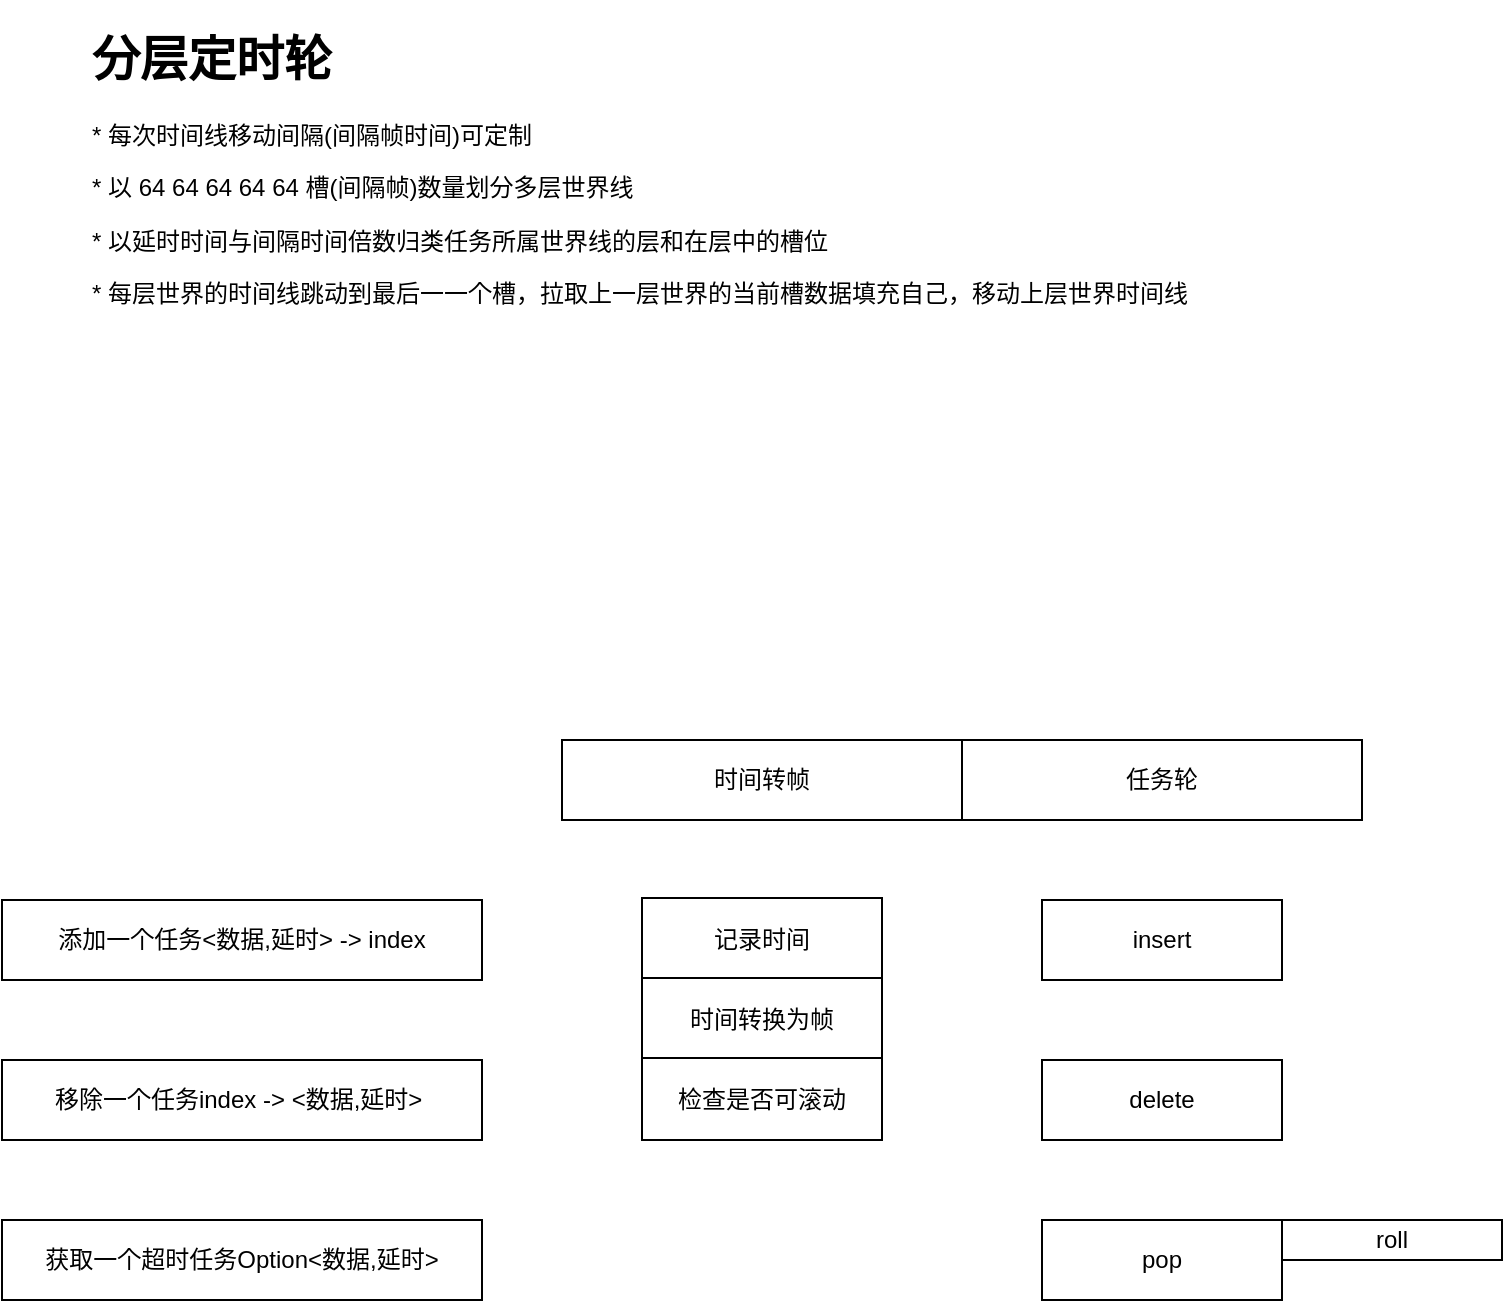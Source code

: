 <mxfile version="12.2.4" pages="1"><diagram id="FmGkFMdjewuie3Zo3TDY" name="Page-1"><mxGraphModel dx="1298" dy="973" grid="1" gridSize="10" guides="1" tooltips="1" connect="1" arrows="1" fold="1" page="1" pageScale="1" pageWidth="850" pageHeight="1100" math="0" shadow="0"><root><mxCell id="0"/><mxCell id="1" parent="0"/><mxCell id="2" value="&lt;h1&gt;分层定时轮&lt;/h1&gt;&lt;p&gt;* 每次时间线移动间隔(间隔帧时间)可定制&lt;/p&gt;&lt;p&gt;* 以 64 64 64 64 64 槽(间隔帧)数量划分多层世界线&lt;/p&gt;&lt;p&gt;* 以延时时间与间隔时间倍数归类任务所属世界线的层和在层中的槽位&lt;/p&gt;&lt;p&gt;* 每层世界的时间线跳动到最后一一个槽，拉取上一层世界的当前槽数据填充自己，移动上层世界时间线&lt;/p&gt;" style="text;html=1;strokeColor=none;fillColor=none;spacing=5;spacingTop=-20;whiteSpace=wrap;overflow=hidden;rounded=0;" parent="1" vertex="1"><mxGeometry x="80" y="80" width="680" height="170" as="geometry"/></mxCell><mxCell id="3" value="时间转帧" style="rounded=0;whiteSpace=wrap;html=1;" parent="1" vertex="1"><mxGeometry x="320" y="440" width="200" height="40" as="geometry"/></mxCell><mxCell id="4" value="任务轮" style="rounded=0;whiteSpace=wrap;html=1;" parent="1" vertex="1"><mxGeometry x="520" y="440" width="200" height="40" as="geometry"/></mxCell><mxCell id="5" value="添加一个任务&amp;lt;数据,延时&amp;gt; -&amp;gt; index" style="rounded=0;whiteSpace=wrap;html=1;" parent="1" vertex="1"><mxGeometry x="40" y="520" width="240" height="40" as="geometry"/></mxCell><mxCell id="6" value="移除一个任务index -&amp;gt; &amp;lt;数据,延时&amp;gt;&amp;nbsp;" style="rounded=0;whiteSpace=wrap;html=1;" parent="1" vertex="1"><mxGeometry x="40" y="600" width="240" height="40" as="geometry"/></mxCell><mxCell id="7" value="获取一个超时任务Option&amp;lt;数据,延时&amp;gt;" style="rounded=0;whiteSpace=wrap;html=1;" parent="1" vertex="1"><mxGeometry x="40" y="680" width="240" height="40" as="geometry"/></mxCell><mxCell id="8" value="insert" style="rounded=0;whiteSpace=wrap;html=1;" parent="1" vertex="1"><mxGeometry x="560" y="520" width="120" height="40" as="geometry"/></mxCell><mxCell id="9" value="delete" style="rounded=0;whiteSpace=wrap;html=1;" parent="1" vertex="1"><mxGeometry x="560" y="600" width="120" height="40" as="geometry"/></mxCell><mxCell id="10" value="pop" style="rounded=0;whiteSpace=wrap;html=1;" parent="1" vertex="1"><mxGeometry x="560" y="680" width="120" height="40" as="geometry"/></mxCell><mxCell id="11" value="roll" style="rounded=0;whiteSpace=wrap;html=1;" parent="1" vertex="1"><mxGeometry x="680" y="680" width="110" height="20" as="geometry"/></mxCell><mxCell id="12" value="记录时间" style="rounded=0;whiteSpace=wrap;html=1;" parent="1" vertex="1"><mxGeometry x="360" y="519" width="120" height="41" as="geometry"/></mxCell><mxCell id="13" value="时间转换为帧" style="rounded=0;whiteSpace=wrap;html=1;" parent="1" vertex="1"><mxGeometry x="360" y="559" width="120" height="41" as="geometry"/></mxCell><mxCell id="14" value="检查是否可滚动" style="rounded=0;whiteSpace=wrap;html=1;" parent="1" vertex="1"><mxGeometry x="360" y="599" width="120" height="41" as="geometry"/></mxCell></root></mxGraphModel></diagram></mxfile>
